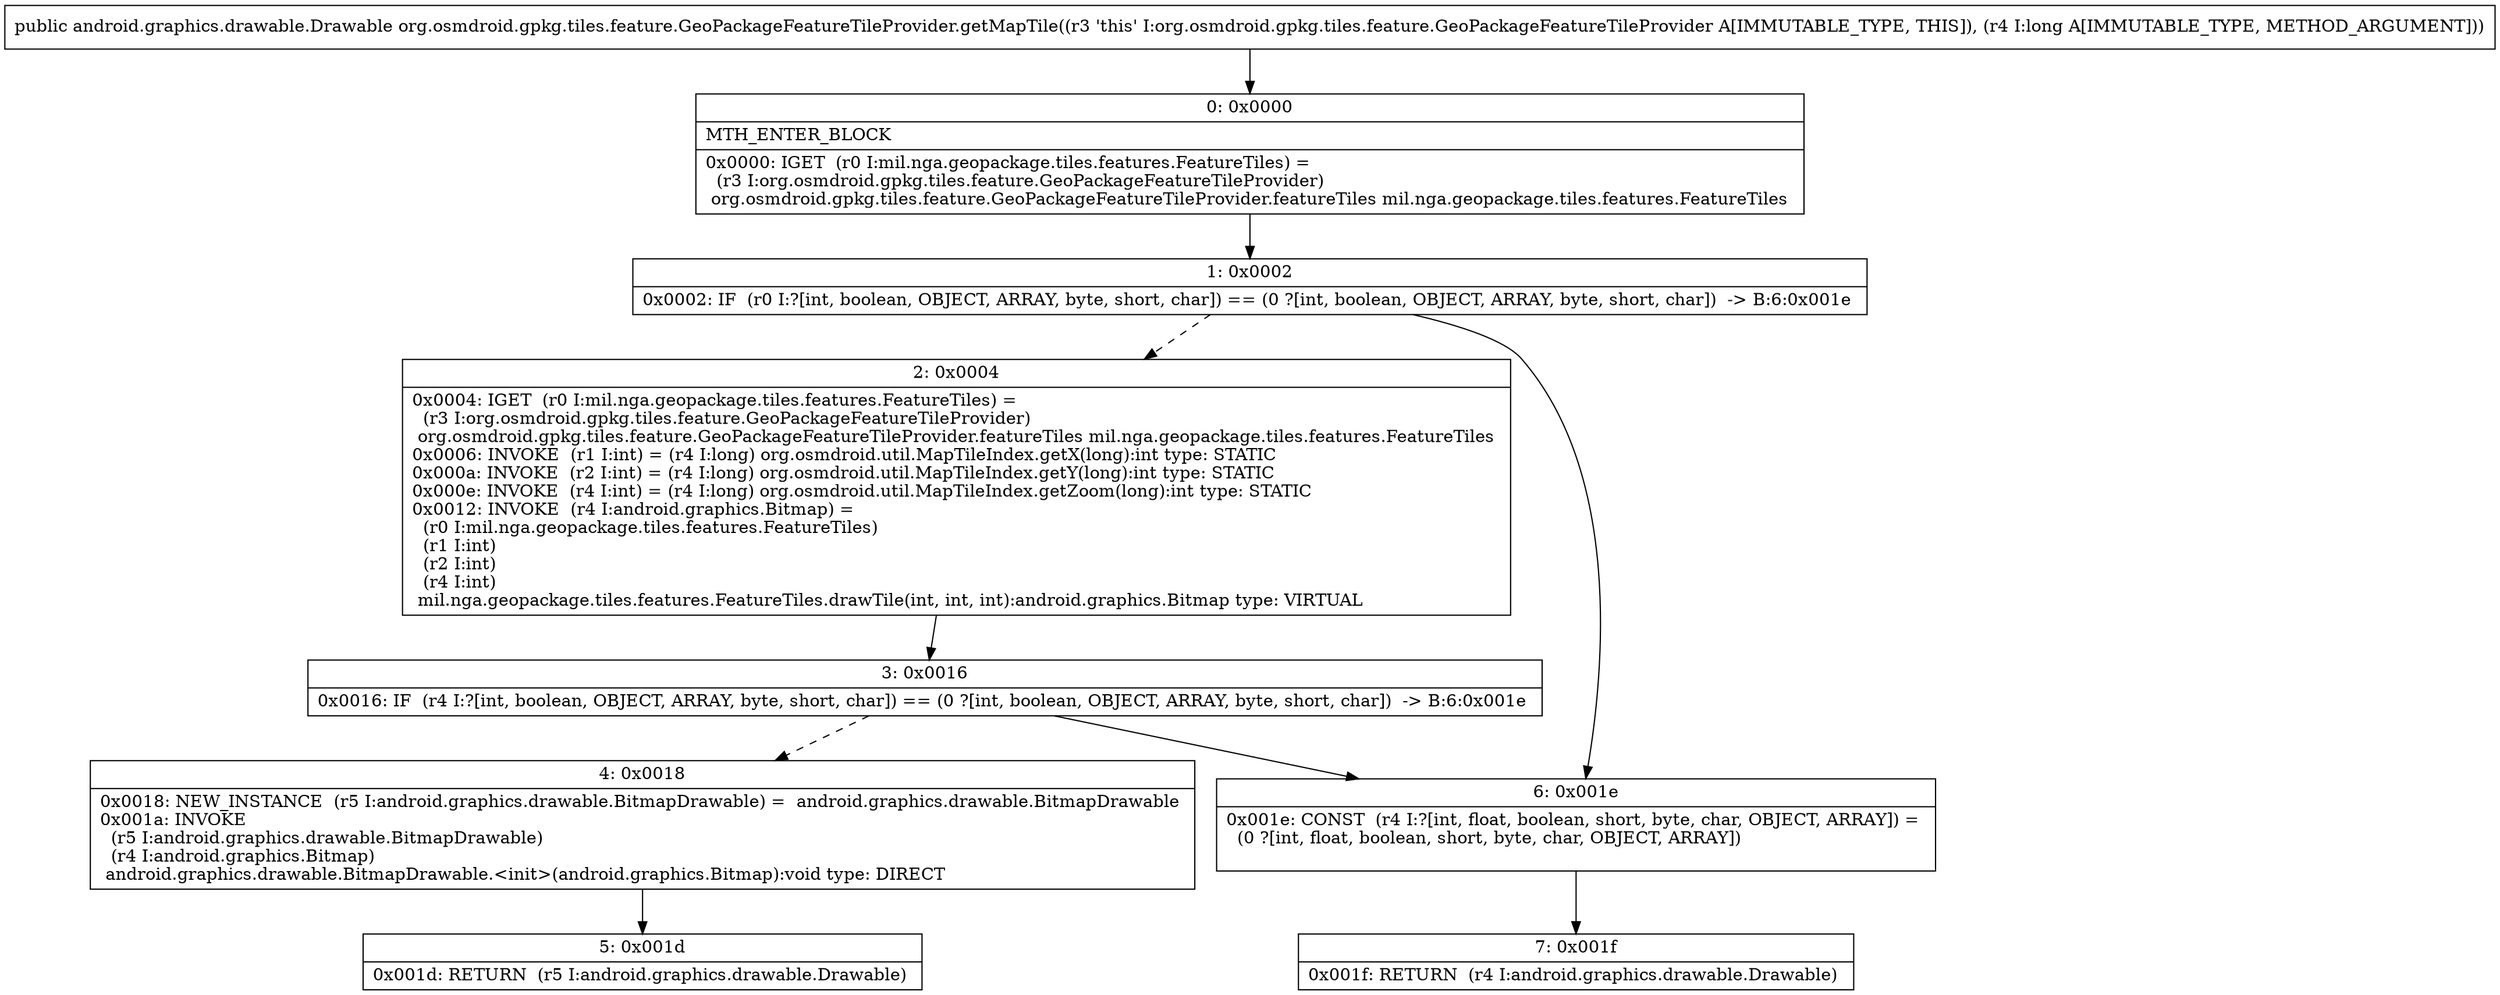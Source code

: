 digraph "CFG fororg.osmdroid.gpkg.tiles.feature.GeoPackageFeatureTileProvider.getMapTile(J)Landroid\/graphics\/drawable\/Drawable;" {
Node_0 [shape=record,label="{0\:\ 0x0000|MTH_ENTER_BLOCK\l|0x0000: IGET  (r0 I:mil.nga.geopackage.tiles.features.FeatureTiles) = \l  (r3 I:org.osmdroid.gpkg.tiles.feature.GeoPackageFeatureTileProvider)\l org.osmdroid.gpkg.tiles.feature.GeoPackageFeatureTileProvider.featureTiles mil.nga.geopackage.tiles.features.FeatureTiles \l}"];
Node_1 [shape=record,label="{1\:\ 0x0002|0x0002: IF  (r0 I:?[int, boolean, OBJECT, ARRAY, byte, short, char]) == (0 ?[int, boolean, OBJECT, ARRAY, byte, short, char])  \-\> B:6:0x001e \l}"];
Node_2 [shape=record,label="{2\:\ 0x0004|0x0004: IGET  (r0 I:mil.nga.geopackage.tiles.features.FeatureTiles) = \l  (r3 I:org.osmdroid.gpkg.tiles.feature.GeoPackageFeatureTileProvider)\l org.osmdroid.gpkg.tiles.feature.GeoPackageFeatureTileProvider.featureTiles mil.nga.geopackage.tiles.features.FeatureTiles \l0x0006: INVOKE  (r1 I:int) = (r4 I:long) org.osmdroid.util.MapTileIndex.getX(long):int type: STATIC \l0x000a: INVOKE  (r2 I:int) = (r4 I:long) org.osmdroid.util.MapTileIndex.getY(long):int type: STATIC \l0x000e: INVOKE  (r4 I:int) = (r4 I:long) org.osmdroid.util.MapTileIndex.getZoom(long):int type: STATIC \l0x0012: INVOKE  (r4 I:android.graphics.Bitmap) = \l  (r0 I:mil.nga.geopackage.tiles.features.FeatureTiles)\l  (r1 I:int)\l  (r2 I:int)\l  (r4 I:int)\l mil.nga.geopackage.tiles.features.FeatureTiles.drawTile(int, int, int):android.graphics.Bitmap type: VIRTUAL \l}"];
Node_3 [shape=record,label="{3\:\ 0x0016|0x0016: IF  (r4 I:?[int, boolean, OBJECT, ARRAY, byte, short, char]) == (0 ?[int, boolean, OBJECT, ARRAY, byte, short, char])  \-\> B:6:0x001e \l}"];
Node_4 [shape=record,label="{4\:\ 0x0018|0x0018: NEW_INSTANCE  (r5 I:android.graphics.drawable.BitmapDrawable) =  android.graphics.drawable.BitmapDrawable \l0x001a: INVOKE  \l  (r5 I:android.graphics.drawable.BitmapDrawable)\l  (r4 I:android.graphics.Bitmap)\l android.graphics.drawable.BitmapDrawable.\<init\>(android.graphics.Bitmap):void type: DIRECT \l}"];
Node_5 [shape=record,label="{5\:\ 0x001d|0x001d: RETURN  (r5 I:android.graphics.drawable.Drawable) \l}"];
Node_6 [shape=record,label="{6\:\ 0x001e|0x001e: CONST  (r4 I:?[int, float, boolean, short, byte, char, OBJECT, ARRAY]) = \l  (0 ?[int, float, boolean, short, byte, char, OBJECT, ARRAY])\l \l}"];
Node_7 [shape=record,label="{7\:\ 0x001f|0x001f: RETURN  (r4 I:android.graphics.drawable.Drawable) \l}"];
MethodNode[shape=record,label="{public android.graphics.drawable.Drawable org.osmdroid.gpkg.tiles.feature.GeoPackageFeatureTileProvider.getMapTile((r3 'this' I:org.osmdroid.gpkg.tiles.feature.GeoPackageFeatureTileProvider A[IMMUTABLE_TYPE, THIS]), (r4 I:long A[IMMUTABLE_TYPE, METHOD_ARGUMENT])) }"];
MethodNode -> Node_0;
Node_0 -> Node_1;
Node_1 -> Node_2[style=dashed];
Node_1 -> Node_6;
Node_2 -> Node_3;
Node_3 -> Node_4[style=dashed];
Node_3 -> Node_6;
Node_4 -> Node_5;
Node_6 -> Node_7;
}

